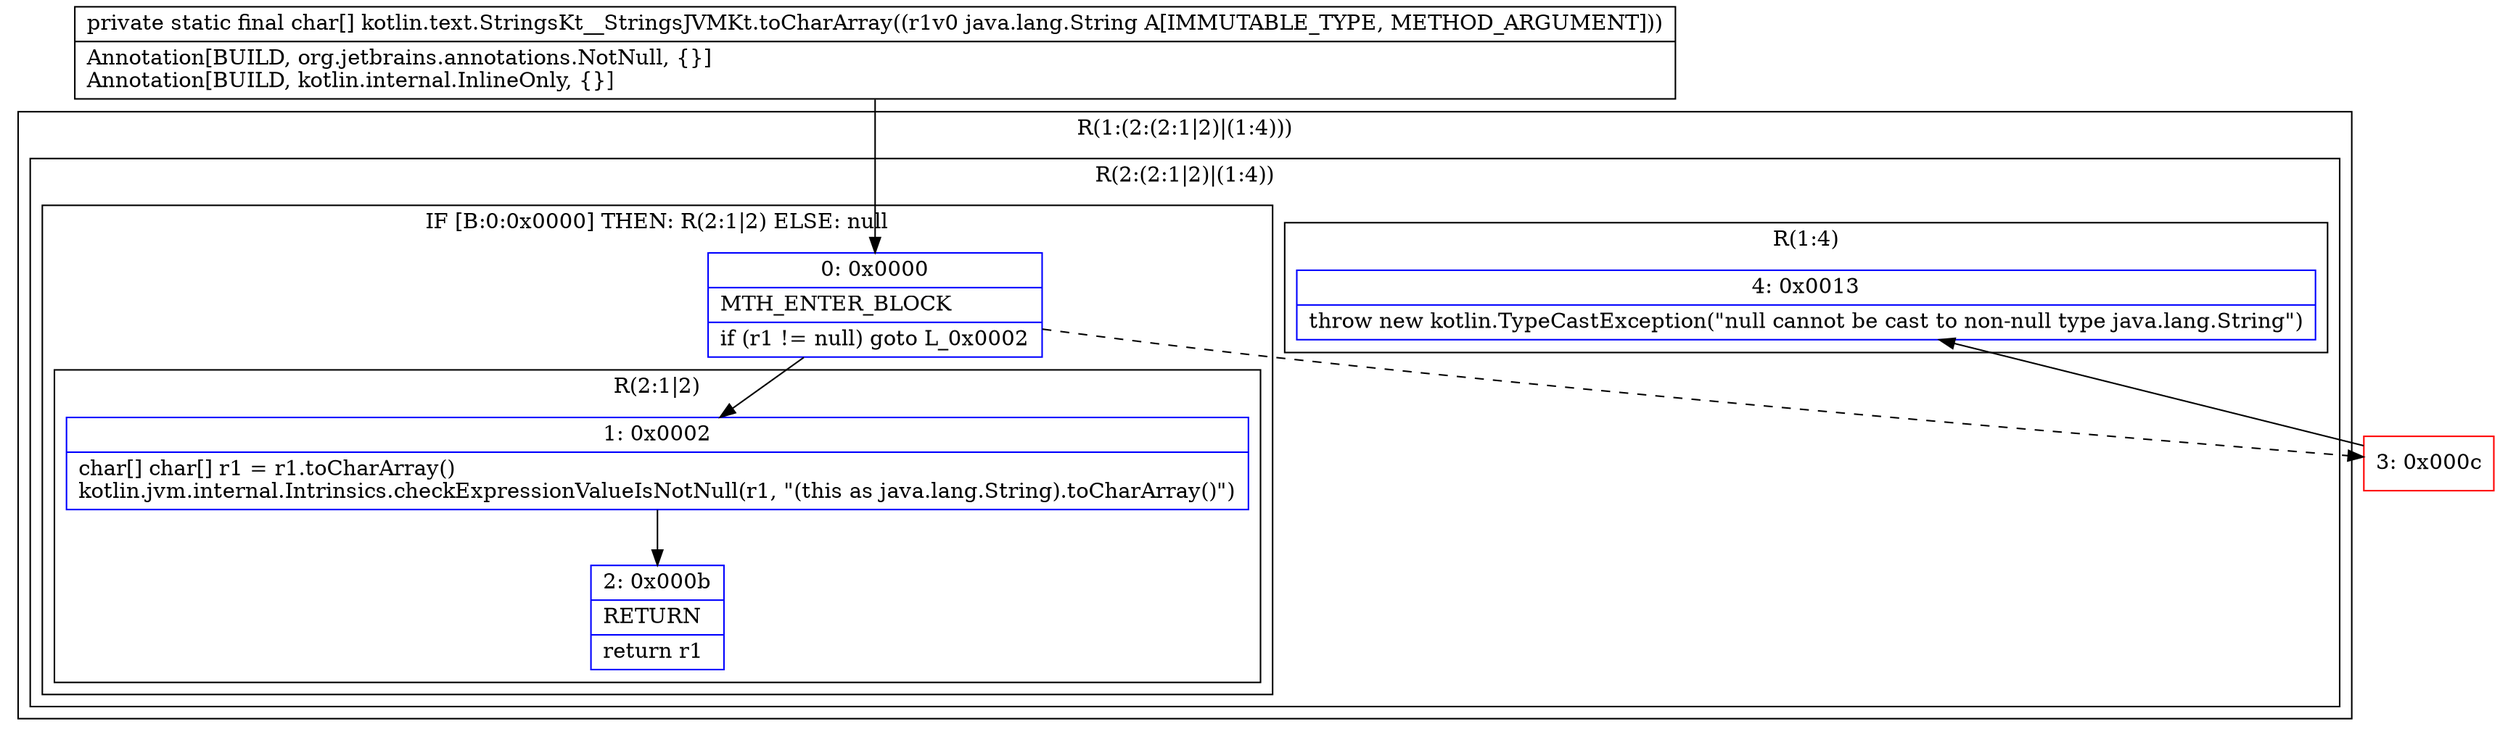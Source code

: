 digraph "CFG forkotlin.text.StringsKt__StringsJVMKt.toCharArray(Ljava\/lang\/String;)[C" {
subgraph cluster_Region_233948060 {
label = "R(1:(2:(2:1|2)|(1:4)))";
node [shape=record,color=blue];
subgraph cluster_Region_1621871448 {
label = "R(2:(2:1|2)|(1:4))";
node [shape=record,color=blue];
subgraph cluster_IfRegion_659945685 {
label = "IF [B:0:0x0000] THEN: R(2:1|2) ELSE: null";
node [shape=record,color=blue];
Node_0 [shape=record,label="{0\:\ 0x0000|MTH_ENTER_BLOCK\l|if (r1 != null) goto L_0x0002\l}"];
subgraph cluster_Region_1532526015 {
label = "R(2:1|2)";
node [shape=record,color=blue];
Node_1 [shape=record,label="{1\:\ 0x0002|char[] char[] r1 = r1.toCharArray()\lkotlin.jvm.internal.Intrinsics.checkExpressionValueIsNotNull(r1, \"(this as java.lang.String).toCharArray()\")\l}"];
Node_2 [shape=record,label="{2\:\ 0x000b|RETURN\l|return r1\l}"];
}
}
subgraph cluster_Region_328469636 {
label = "R(1:4)";
node [shape=record,color=blue];
Node_4 [shape=record,label="{4\:\ 0x0013|throw new kotlin.TypeCastException(\"null cannot be cast to non\-null type java.lang.String\")\l}"];
}
}
}
Node_3 [shape=record,color=red,label="{3\:\ 0x000c}"];
MethodNode[shape=record,label="{private static final char[] kotlin.text.StringsKt__StringsJVMKt.toCharArray((r1v0 java.lang.String A[IMMUTABLE_TYPE, METHOD_ARGUMENT]))  | Annotation[BUILD, org.jetbrains.annotations.NotNull, \{\}]\lAnnotation[BUILD, kotlin.internal.InlineOnly, \{\}]\l}"];
MethodNode -> Node_0;
Node_0 -> Node_1;
Node_0 -> Node_3[style=dashed];
Node_1 -> Node_2;
Node_3 -> Node_4;
}

